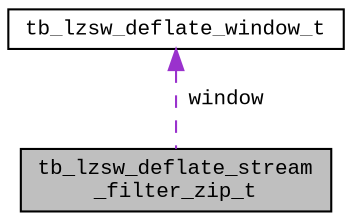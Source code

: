 digraph "tb_lzsw_deflate_stream_filter_zip_t"
{
  edge [fontname="CourierNew",fontsize="10",labelfontname="CourierNew",labelfontsize="10"];
  node [fontname="CourierNew",fontsize="10",shape=record];
  Node1 [label="tb_lzsw_deflate_stream\l_filter_zip_t",height=0.2,width=0.4,color="black", fillcolor="grey75", style="filled" fontcolor="black"];
  Node2 -> Node1 [dir="back",color="darkorchid3",fontsize="10",style="dashed",label=" window" ];
  Node2 [label="tb_lzsw_deflate_window_t",height=0.2,width=0.4,color="black", fillcolor="white", style="filled",URL="$d2/dfb/structtb__lzsw__deflate__window__t.html"];
}
